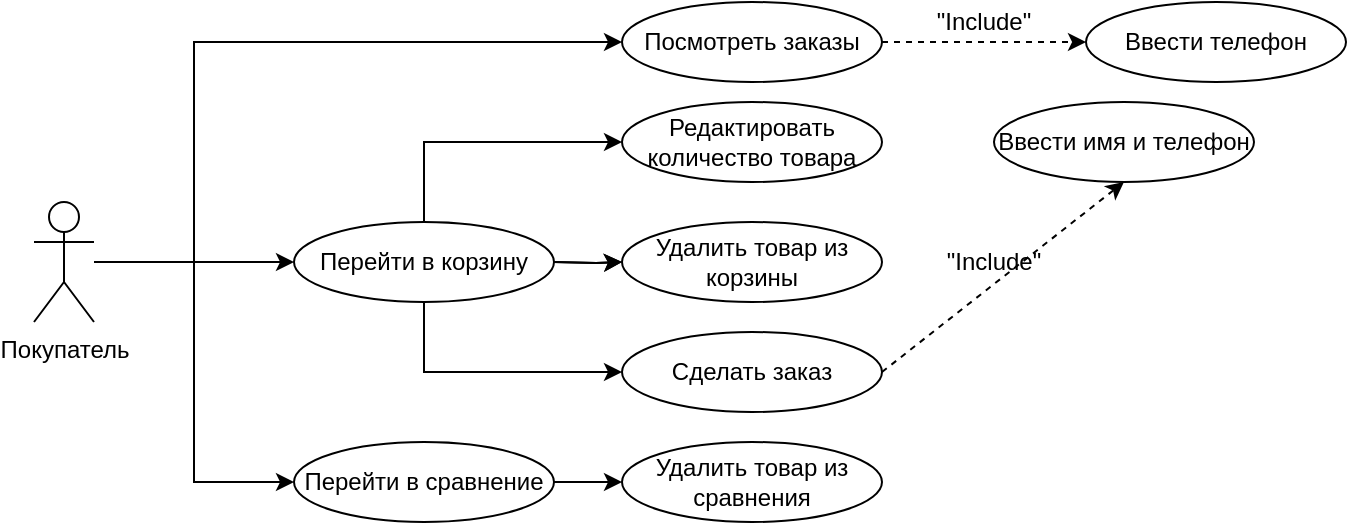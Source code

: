 <mxfile version="11.3.0" type="device" pages="1"><diagram id="l4b_AP-YzUu2Jz3KCn8o" name="Page-1"><mxGraphModel dx="1024" dy="485" grid="1" gridSize="10" guides="1" tooltips="1" connect="1" arrows="1" fold="1" page="1" pageScale="1" pageWidth="827" pageHeight="1169" math="0" shadow="0"><root><mxCell id="0"/><mxCell id="1" parent="0"/><mxCell id="GCkEbeK919lTfZjhY7fO-3" style="edgeStyle=orthogonalEdgeStyle;rounded=0;orthogonalLoop=1;jettySize=auto;html=1;entryX=0;entryY=0.5;entryDx=0;entryDy=0;" edge="1" parent="1" source="GCkEbeK919lTfZjhY7fO-4" target="GCkEbeK919lTfZjhY7fO-22"><mxGeometry relative="1" as="geometry"><Array as="points"><mxPoint x="140" y="160"/><mxPoint x="140" y="160"/></Array></mxGeometry></mxCell><mxCell id="GCkEbeK919lTfZjhY7fO-27" style="edgeStyle=orthogonalEdgeStyle;rounded=0;orthogonalLoop=1;jettySize=auto;html=1;entryX=0;entryY=0.5;entryDx=0;entryDy=0;" edge="1" parent="1" source="GCkEbeK919lTfZjhY7fO-4" target="GCkEbeK919lTfZjhY7fO-24"><mxGeometry relative="1" as="geometry"/></mxCell><mxCell id="GCkEbeK919lTfZjhY7fO-41" style="edgeStyle=orthogonalEdgeStyle;rounded=0;orthogonalLoop=1;jettySize=auto;html=1;entryX=0;entryY=0.5;entryDx=0;entryDy=0;" edge="1" parent="1" source="GCkEbeK919lTfZjhY7fO-4" target="GCkEbeK919lTfZjhY7fO-30"><mxGeometry relative="1" as="geometry"><Array as="points"><mxPoint x="120" y="160"/><mxPoint x="120" y="50"/></Array></mxGeometry></mxCell><mxCell id="GCkEbeK919lTfZjhY7fO-4" value="Покупатель" style="shape=umlActor;verticalLabelPosition=bottom;labelBackgroundColor=#ffffff;verticalAlign=top;html=1;outlineConnect=0;" vertex="1" parent="1"><mxGeometry x="40" y="130" width="30" height="60" as="geometry"/></mxCell><mxCell id="GCkEbeK919lTfZjhY7fO-5" style="edgeStyle=orthogonalEdgeStyle;rounded=0;orthogonalLoop=1;jettySize=auto;html=1;exitX=1;exitY=0.5;exitDx=0;exitDy=0;" edge="1" parent="1" target="GCkEbeK919lTfZjhY7fO-17"><mxGeometry relative="1" as="geometry"><mxPoint x="300" y="160" as="sourcePoint"/></mxGeometry></mxCell><mxCell id="GCkEbeK919lTfZjhY7fO-17" value="Удалить товар из корзины" style="ellipse;whiteSpace=wrap;html=1;" vertex="1" parent="1"><mxGeometry x="334" y="140" width="130" height="40" as="geometry"/></mxCell><mxCell id="GCkEbeK919lTfZjhY7fO-32" style="edgeStyle=orthogonalEdgeStyle;rounded=0;orthogonalLoop=1;jettySize=auto;html=1;entryX=0;entryY=0.5;entryDx=0;entryDy=0;" edge="1" parent="1" source="GCkEbeK919lTfZjhY7fO-22" target="GCkEbeK919lTfZjhY7fO-31"><mxGeometry relative="1" as="geometry"><Array as="points"><mxPoint x="235" y="100"/></Array></mxGeometry></mxCell><mxCell id="GCkEbeK919lTfZjhY7fO-36" style="edgeStyle=orthogonalEdgeStyle;rounded=0;orthogonalLoop=1;jettySize=auto;html=1;entryX=0;entryY=0.5;entryDx=0;entryDy=0;" edge="1" parent="1" source="GCkEbeK919lTfZjhY7fO-22" target="GCkEbeK919lTfZjhY7fO-35"><mxGeometry relative="1" as="geometry"><Array as="points"><mxPoint x="235" y="215"/></Array></mxGeometry></mxCell><mxCell id="GCkEbeK919lTfZjhY7fO-22" value="Перейти в корзину" style="ellipse;whiteSpace=wrap;html=1;" vertex="1" parent="1"><mxGeometry x="170" y="140" width="130" height="40" as="geometry"/></mxCell><mxCell id="GCkEbeK919lTfZjhY7fO-33" style="edgeStyle=orthogonalEdgeStyle;rounded=0;orthogonalLoop=1;jettySize=auto;html=1;entryX=0;entryY=0.5;entryDx=0;entryDy=0;" edge="1" parent="1" source="GCkEbeK919lTfZjhY7fO-24" target="GCkEbeK919lTfZjhY7fO-29"><mxGeometry relative="1" as="geometry"/></mxCell><mxCell id="GCkEbeK919lTfZjhY7fO-24" value="Перейти в сравнение" style="ellipse;whiteSpace=wrap;html=1;" vertex="1" parent="1"><mxGeometry x="170" y="250" width="130" height="40" as="geometry"/></mxCell><mxCell id="GCkEbeK919lTfZjhY7fO-28" style="edgeStyle=orthogonalEdgeStyle;rounded=0;orthogonalLoop=1;jettySize=auto;html=1;" edge="1" parent="1" target="GCkEbeK919lTfZjhY7fO-17"><mxGeometry relative="1" as="geometry"><mxPoint x="300" y="160" as="sourcePoint"/></mxGeometry></mxCell><mxCell id="GCkEbeK919lTfZjhY7fO-29" value="Удалить товар из сравнения" style="ellipse;whiteSpace=wrap;html=1;" vertex="1" parent="1"><mxGeometry x="334" y="250" width="130" height="40" as="geometry"/></mxCell><mxCell id="GCkEbeK919lTfZjhY7fO-30" value="Посмотреть заказы" style="ellipse;whiteSpace=wrap;html=1;" vertex="1" parent="1"><mxGeometry x="334" y="30" width="130" height="40" as="geometry"/></mxCell><mxCell id="GCkEbeK919lTfZjhY7fO-31" value="Редактировать количество товара" style="ellipse;whiteSpace=wrap;html=1;" vertex="1" parent="1"><mxGeometry x="334" y="80" width="130" height="40" as="geometry"/></mxCell><mxCell id="GCkEbeK919lTfZjhY7fO-34" value="Ввести имя и телефон" style="ellipse;whiteSpace=wrap;html=1;" vertex="1" parent="1"><mxGeometry x="520" y="80" width="130" height="40" as="geometry"/></mxCell><mxCell id="GCkEbeK919lTfZjhY7fO-35" value="Сделать заказ" style="ellipse;whiteSpace=wrap;html=1;" vertex="1" parent="1"><mxGeometry x="334" y="195" width="130" height="40" as="geometry"/></mxCell><mxCell id="GCkEbeK919lTfZjhY7fO-39" value="" style="endArrow=classic;html=1;entryX=0.5;entryY=1;entryDx=0;entryDy=0;exitX=1;exitY=0.5;exitDx=0;exitDy=0;dashed=1;" edge="1" parent="1" source="GCkEbeK919lTfZjhY7fO-35" target="GCkEbeK919lTfZjhY7fO-34"><mxGeometry width="50" height="50" relative="1" as="geometry"><mxPoint x="20" y="420" as="sourcePoint"/><mxPoint x="70" y="370" as="targetPoint"/></mxGeometry></mxCell><mxCell id="GCkEbeK919lTfZjhY7fO-40" value="&quot;Include&quot;" style="text;html=1;strokeColor=none;fillColor=none;align=center;verticalAlign=middle;whiteSpace=wrap;rounded=0;" vertex="1" parent="1"><mxGeometry x="500" y="150" width="40" height="20" as="geometry"/></mxCell><mxCell id="GCkEbeK919lTfZjhY7fO-42" value="Ввести телефон" style="ellipse;whiteSpace=wrap;html=1;" vertex="1" parent="1"><mxGeometry x="566" y="30" width="130" height="40" as="geometry"/></mxCell><mxCell id="GCkEbeK919lTfZjhY7fO-43" value="" style="endArrow=classic;html=1;entryX=0;entryY=0.5;entryDx=0;entryDy=0;exitX=1;exitY=0.5;exitDx=0;exitDy=0;dashed=1;" edge="1" parent="1" target="GCkEbeK919lTfZjhY7fO-42" source="GCkEbeK919lTfZjhY7fO-30"><mxGeometry width="50" height="50" relative="1" as="geometry"><mxPoint x="595" y="157.5" as="sourcePoint"/><mxPoint x="201" y="312.5" as="targetPoint"/></mxGeometry></mxCell><mxCell id="GCkEbeK919lTfZjhY7fO-44" value="&quot;Include&quot;" style="text;html=1;strokeColor=none;fillColor=none;align=center;verticalAlign=middle;whiteSpace=wrap;rounded=0;" vertex="1" parent="1"><mxGeometry x="495" y="30" width="40" height="20" as="geometry"/></mxCell></root></mxGraphModel></diagram></mxfile>